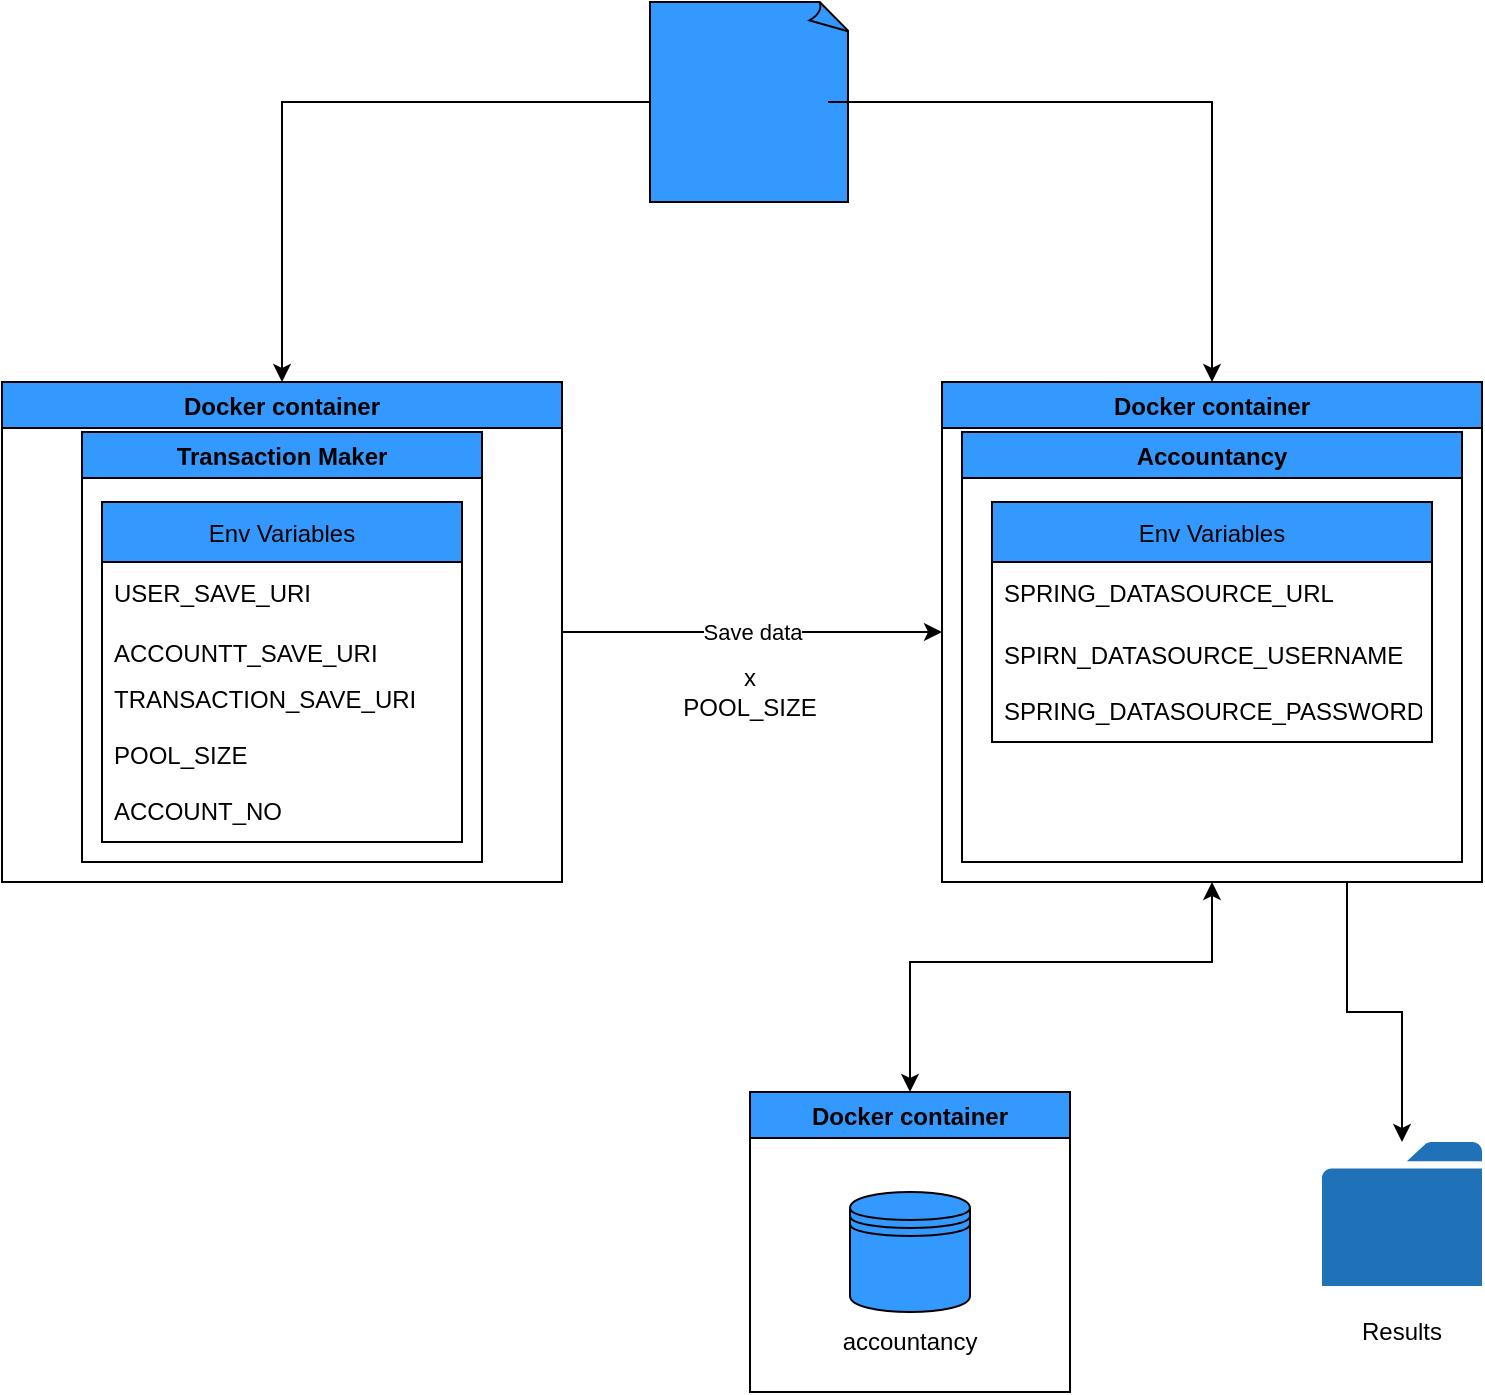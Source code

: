 <mxfile version="16.5.2" type="github">
  <diagram id="ueZrGG5sA9889QBTN8Mw" name="Page-1">
    <mxGraphModel dx="1207" dy="527" grid="1" gridSize="10" guides="1" tooltips="1" connect="1" arrows="1" fold="1" page="1" pageScale="1" pageWidth="827" pageHeight="1169" math="0" shadow="0">
      <root>
        <mxCell id="0" />
        <mxCell id="1" parent="0" />
        <mxCell id="po_6nuUeIaMUueavmUFP-16" style="edgeStyle=orthogonalEdgeStyle;rounded=0;orthogonalLoop=1;jettySize=auto;html=1;exitX=0;exitY=0.5;exitDx=0;exitDy=0;exitPerimeter=0;entryX=0.5;entryY=0;entryDx=0;entryDy=0;" edge="1" parent="1" source="po_6nuUeIaMUueavmUFP-9" target="po_6nuUeIaMUueavmUFP-7">
          <mxGeometry relative="1" as="geometry" />
        </mxCell>
        <mxCell id="po_6nuUeIaMUueavmUFP-9" value="" style="whiteSpace=wrap;html=1;shape=mxgraph.basic.document;fillColor=#3399FF;" vertex="1" parent="1">
          <mxGeometry x="364" y="40" width="100" height="100" as="geometry" />
        </mxCell>
        <mxCell id="po_6nuUeIaMUueavmUFP-1" value="Transaction Maker" style="swimlane;fillColor=#3399FF;" vertex="1" parent="1">
          <mxGeometry x="80" y="255" width="200" height="215" as="geometry" />
        </mxCell>
        <mxCell id="po_6nuUeIaMUueavmUFP-7" value="Docker container" style="swimlane;fillColor=#3399FF;" vertex="1" parent="1">
          <mxGeometry x="40" y="230" width="280" height="250" as="geometry" />
        </mxCell>
        <mxCell id="po_6nuUeIaMUueavmUFP-2" value="Env Variables" style="swimlane;fontStyle=0;childLayout=stackLayout;horizontal=1;startSize=30;horizontalStack=0;resizeParent=1;resizeParentMax=0;resizeLast=0;collapsible=1;marginBottom=0;fillColor=#3399FF;" vertex="1" parent="po_6nuUeIaMUueavmUFP-7">
          <mxGeometry x="50" y="60" width="180" height="170" as="geometry" />
        </mxCell>
        <mxCell id="po_6nuUeIaMUueavmUFP-3" value="USER_SAVE_URI" style="text;strokeColor=none;fillColor=none;align=left;verticalAlign=middle;spacingLeft=4;spacingRight=4;overflow=hidden;points=[[0,0.5],[1,0.5]];portConstraint=eastwest;rotatable=0;" vertex="1" parent="po_6nuUeIaMUueavmUFP-2">
          <mxGeometry y="30" width="180" height="30" as="geometry" />
        </mxCell>
        <mxCell id="po_6nuUeIaMUueavmUFP-4" value="ACCOUNTT_SAVE_URI" style="text;strokeColor=none;fillColor=none;align=left;verticalAlign=middle;spacingLeft=4;spacingRight=4;overflow=hidden;points=[[0,0.5],[1,0.5]];portConstraint=eastwest;rotatable=0;" vertex="1" parent="po_6nuUeIaMUueavmUFP-2">
          <mxGeometry y="60" width="180" height="30" as="geometry" />
        </mxCell>
        <mxCell id="po_6nuUeIaMUueavmUFP-5" value="TRANSACTION_SAVE_URI&#xa;&#xa;POOL_SIZE&#xa;&#xa;ACCOUNT_NO&#xa;&#xa;TRANSACTION_NO" style="text;strokeColor=none;fillColor=none;align=left;verticalAlign=middle;spacingLeft=4;spacingRight=4;overflow=hidden;points=[[0,0.5],[1,0.5]];portConstraint=eastwest;rotatable=0;" vertex="1" parent="po_6nuUeIaMUueavmUFP-2">
          <mxGeometry y="90" width="180" height="80" as="geometry" />
        </mxCell>
        <mxCell id="po_6nuUeIaMUueavmUFP-24" style="edgeStyle=orthogonalEdgeStyle;rounded=0;orthogonalLoop=1;jettySize=auto;html=1;entryX=0.5;entryY=0;entryDx=0;entryDy=0;" edge="1" parent="1" source="po_6nuUeIaMUueavmUFP-8" target="po_6nuUeIaMUueavmUFP-18">
          <mxGeometry relative="1" as="geometry" />
        </mxCell>
        <mxCell id="po_6nuUeIaMUueavmUFP-8" value="" style="shape=image;html=1;verticalAlign=top;verticalLabelPosition=bottom;labelBackgroundColor=#ffffff;imageAspect=0;aspect=fixed;image=https://cdn0.iconfinder.com/data/icons/social-media-2104/24/social_media_social_media_logo_docker-128.png;fillColor=#3399FF;" vertex="1" parent="1">
          <mxGeometry x="375" y="51" width="78" height="78" as="geometry" />
        </mxCell>
        <mxCell id="po_6nuUeIaMUueavmUFP-30" style="edgeStyle=orthogonalEdgeStyle;rounded=0;orthogonalLoop=1;jettySize=auto;html=1;exitX=0.75;exitY=1;exitDx=0;exitDy=0;" edge="1" parent="1" source="po_6nuUeIaMUueavmUFP-18" target="po_6nuUeIaMUueavmUFP-29">
          <mxGeometry relative="1" as="geometry" />
        </mxCell>
        <mxCell id="po_6nuUeIaMUueavmUFP-18" value="Docker container" style="swimlane;fillColor=#3399FF;" vertex="1" parent="1">
          <mxGeometry x="510" y="230" width="270" height="250" as="geometry" />
        </mxCell>
        <mxCell id="po_6nuUeIaMUueavmUFP-19" value="Accountancy" style="swimlane;fillColor=#3399FF;" vertex="1" parent="po_6nuUeIaMUueavmUFP-18">
          <mxGeometry x="10" y="25" width="250" height="215" as="geometry" />
        </mxCell>
        <mxCell id="po_6nuUeIaMUueavmUFP-20" value="Env Variables" style="swimlane;fontStyle=0;childLayout=stackLayout;horizontal=1;startSize=30;horizontalStack=0;resizeParent=1;resizeParentMax=0;resizeLast=0;collapsible=1;marginBottom=0;fillColor=#3399FF;" vertex="1" parent="po_6nuUeIaMUueavmUFP-19">
          <mxGeometry x="15" y="35" width="220" height="120" as="geometry" />
        </mxCell>
        <mxCell id="po_6nuUeIaMUueavmUFP-21" value="SPRING_DATASOURCE_URL" style="text;strokeColor=none;fillColor=none;align=left;verticalAlign=middle;spacingLeft=4;spacingRight=4;overflow=hidden;points=[[0,0.5],[1,0.5]];portConstraint=eastwest;rotatable=0;" vertex="1" parent="po_6nuUeIaMUueavmUFP-20">
          <mxGeometry y="30" width="220" height="30" as="geometry" />
        </mxCell>
        <mxCell id="po_6nuUeIaMUueavmUFP-22" value="SPIRN_DATASOURCE_USERNAME&#xa;&#xa;SPRING_DATASOURCE_PASSWORD" style="text;strokeColor=none;fillColor=none;align=left;verticalAlign=middle;spacingLeft=4;spacingRight=4;overflow=hidden;points=[[0,0.5],[1,0.5]];portConstraint=eastwest;rotatable=0;" vertex="1" parent="po_6nuUeIaMUueavmUFP-20">
          <mxGeometry y="60" width="220" height="60" as="geometry" />
        </mxCell>
        <mxCell id="po_6nuUeIaMUueavmUFP-25" value="Docker container" style="swimlane;fillColor=#3399FF;" vertex="1" parent="1">
          <mxGeometry x="414" y="585" width="160" height="150" as="geometry" />
        </mxCell>
        <mxCell id="po_6nuUeIaMUueavmUFP-26" value="" style="shape=datastore;whiteSpace=wrap;html=1;fillColor=#3399FF;" vertex="1" parent="po_6nuUeIaMUueavmUFP-25">
          <mxGeometry x="50" y="50" width="60" height="60" as="geometry" />
        </mxCell>
        <mxCell id="po_6nuUeIaMUueavmUFP-27" value="accountancy&lt;br&gt;" style="text;html=1;strokeColor=none;fillColor=none;align=center;verticalAlign=middle;whiteSpace=wrap;rounded=0;" vertex="1" parent="po_6nuUeIaMUueavmUFP-25">
          <mxGeometry x="50" y="110" width="60" height="30" as="geometry" />
        </mxCell>
        <mxCell id="po_6nuUeIaMUueavmUFP-28" value="" style="endArrow=classic;startArrow=classic;html=1;rounded=0;exitX=0.5;exitY=0;exitDx=0;exitDy=0;entryX=0.5;entryY=1;entryDx=0;entryDy=0;" edge="1" parent="1" source="po_6nuUeIaMUueavmUFP-25" target="po_6nuUeIaMUueavmUFP-18">
          <mxGeometry width="50" height="50" relative="1" as="geometry">
            <mxPoint x="550" y="550" as="sourcePoint" />
            <mxPoint x="600" y="500" as="targetPoint" />
            <Array as="points">
              <mxPoint x="494" y="520" />
              <mxPoint x="645" y="520" />
            </Array>
          </mxGeometry>
        </mxCell>
        <mxCell id="po_6nuUeIaMUueavmUFP-29" value="" style="sketch=0;pointerEvents=1;shadow=0;dashed=0;html=1;strokeColor=none;labelPosition=center;verticalLabelPosition=bottom;verticalAlign=top;outlineConnect=0;align=center;shape=mxgraph.office.concepts.folder;fillColor=#2072B8;" vertex="1" parent="1">
          <mxGeometry x="700" y="610" width="80" height="72" as="geometry" />
        </mxCell>
        <mxCell id="po_6nuUeIaMUueavmUFP-31" value="Results&lt;br&gt;" style="text;html=1;strokeColor=none;fillColor=none;align=center;verticalAlign=middle;whiteSpace=wrap;rounded=0;" vertex="1" parent="1">
          <mxGeometry x="710" y="690" width="60" height="30" as="geometry" />
        </mxCell>
        <mxCell id="po_6nuUeIaMUueavmUFP-32" value="" style="endArrow=classic;html=1;rounded=0;exitX=1;exitY=0.5;exitDx=0;exitDy=0;entryX=0;entryY=0.5;entryDx=0;entryDy=0;" edge="1" parent="1" source="po_6nuUeIaMUueavmUFP-7" target="po_6nuUeIaMUueavmUFP-18">
          <mxGeometry relative="1" as="geometry">
            <mxPoint x="364" y="354.29" as="sourcePoint" />
            <mxPoint x="464" y="354.29" as="targetPoint" />
          </mxGeometry>
        </mxCell>
        <mxCell id="po_6nuUeIaMUueavmUFP-33" value="Save data" style="edgeLabel;resizable=0;html=1;align=center;verticalAlign=middle;fillColor=#3399FF;" connectable="0" vertex="1" parent="po_6nuUeIaMUueavmUFP-32">
          <mxGeometry relative="1" as="geometry" />
        </mxCell>
        <mxCell id="po_6nuUeIaMUueavmUFP-34" value="x POOL_SIZE" style="text;html=1;strokeColor=none;fillColor=none;align=center;verticalAlign=middle;whiteSpace=wrap;rounded=0;" vertex="1" parent="1">
          <mxGeometry x="384" y="370" width="60" height="30" as="geometry" />
        </mxCell>
      </root>
    </mxGraphModel>
  </diagram>
</mxfile>
